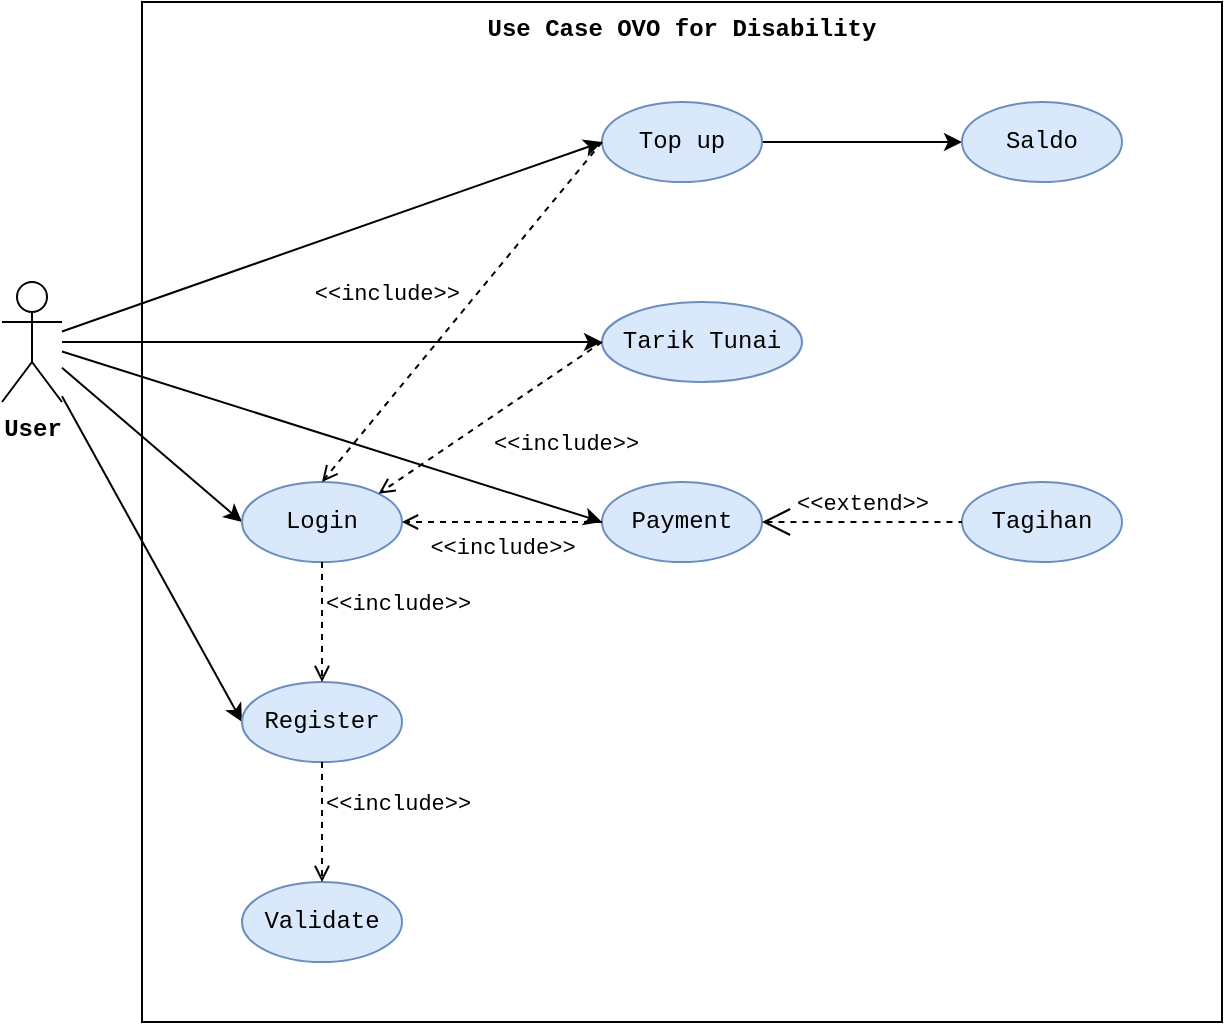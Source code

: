 <mxfile>
    <diagram id="E3wJx75sWxEr6Bw6gObw" name="Page-1">
        <mxGraphModel dx="815" dy="598" grid="1" gridSize="10" guides="1" tooltips="1" connect="1" arrows="1" fold="1" page="1" pageScale="1" pageWidth="850" pageHeight="1100" math="0" shadow="0">
            <root>
                <mxCell id="0"/>
                <mxCell id="1" parent="0"/>
                <mxCell id="26" value="Use Case OVO for Disability" style="shape=rect;html=1;verticalAlign=top;fontStyle=1;whiteSpace=wrap;align=center;fontFamily=Courier New;" vertex="1" parent="1">
                    <mxGeometry x="200" y="70" width="540" height="510" as="geometry"/>
                </mxCell>
                <mxCell id="16" style="edgeStyle=none;html=1;entryX=0;entryY=0.5;entryDx=0;entryDy=0;fontFamily=Courier New;" edge="1" parent="1" source="2" target="5">
                    <mxGeometry relative="1" as="geometry"/>
                </mxCell>
                <mxCell id="17" style="edgeStyle=none;html=1;entryX=0;entryY=0.5;entryDx=0;entryDy=0;fontFamily=Courier New;" edge="1" parent="1" source="2" target="6">
                    <mxGeometry relative="1" as="geometry"/>
                </mxCell>
                <mxCell id="18" style="edgeStyle=none;html=1;entryX=0;entryY=0.5;entryDx=0;entryDy=0;fontFamily=Courier New;" edge="1" parent="1" source="2" target="13">
                    <mxGeometry relative="1" as="geometry"/>
                </mxCell>
                <mxCell id="19" style="edgeStyle=none;html=1;entryX=0;entryY=0.5;entryDx=0;entryDy=0;fontFamily=Courier New;" edge="1" parent="1" source="2" target="15">
                    <mxGeometry relative="1" as="geometry"/>
                </mxCell>
                <mxCell id="20" style="edgeStyle=none;html=1;entryX=0;entryY=0.5;entryDx=0;entryDy=0;fontFamily=Courier New;" edge="1" parent="1" source="2" target="7">
                    <mxGeometry relative="1" as="geometry"/>
                </mxCell>
                <mxCell id="2" value="User" style="shape=umlActor;html=1;verticalLabelPosition=bottom;verticalAlign=top;align=center;fontFamily=Courier New;fontStyle=1" vertex="1" parent="1">
                    <mxGeometry x="130" y="210" width="30" height="60" as="geometry"/>
                </mxCell>
                <mxCell id="5" value="Login" style="ellipse;whiteSpace=wrap;html=1;fontFamily=Courier New;fillColor=#dae8fc;strokeColor=#6c8ebf;" vertex="1" parent="1">
                    <mxGeometry x="250" y="310" width="80" height="40" as="geometry"/>
                </mxCell>
                <mxCell id="6" value="Register" style="ellipse;whiteSpace=wrap;html=1;fontFamily=Courier New;fillColor=#dae8fc;strokeColor=#6c8ebf;" vertex="1" parent="1">
                    <mxGeometry x="250" y="410" width="80" height="40" as="geometry"/>
                </mxCell>
                <mxCell id="21" style="edgeStyle=none;html=1;entryX=0;entryY=0.5;entryDx=0;entryDy=0;fontFamily=Courier New;" edge="1" parent="1" source="7" target="8">
                    <mxGeometry relative="1" as="geometry"/>
                </mxCell>
                <mxCell id="7" value="Top up" style="ellipse;whiteSpace=wrap;html=1;fontFamily=Courier New;fillColor=#dae8fc;strokeColor=#6c8ebf;" vertex="1" parent="1">
                    <mxGeometry x="430" y="120" width="80" height="40" as="geometry"/>
                </mxCell>
                <mxCell id="8" value="Saldo" style="ellipse;whiteSpace=wrap;html=1;fontFamily=Courier New;fillColor=#dae8fc;strokeColor=#6c8ebf;" vertex="1" parent="1">
                    <mxGeometry x="610" y="120" width="80" height="40" as="geometry"/>
                </mxCell>
                <mxCell id="10" value="&amp;lt;&amp;lt;include&amp;gt;&amp;gt;" style="edgeStyle=none;html=1;endArrow=open;verticalAlign=bottom;dashed=1;labelBackgroundColor=none;fontFamily=Courier New;exitX=0.5;exitY=1;exitDx=0;exitDy=0;entryX=0.5;entryY=0;entryDx=0;entryDy=0;align=left;" edge="1" parent="1" source="5" target="6">
                    <mxGeometry width="160" relative="1" as="geometry">
                        <mxPoint x="320" y="390" as="sourcePoint"/>
                        <mxPoint x="480" y="390" as="targetPoint"/>
                        <Array as="points"/>
                    </mxGeometry>
                </mxCell>
                <mxCell id="11" value="Validate" style="ellipse;whiteSpace=wrap;html=1;fontFamily=Courier New;fillColor=#dae8fc;strokeColor=#6c8ebf;" vertex="1" parent="1">
                    <mxGeometry x="250" y="510" width="80" height="40" as="geometry"/>
                </mxCell>
                <mxCell id="12" value="&amp;lt;&amp;lt;include&amp;gt;&amp;gt;" style="edgeStyle=none;html=1;endArrow=open;verticalAlign=bottom;dashed=1;labelBackgroundColor=none;fontFamily=Courier New;exitX=0.5;exitY=1;exitDx=0;exitDy=0;entryX=0.5;entryY=0;entryDx=0;entryDy=0;align=left;" edge="1" parent="1" source="6" target="11">
                    <mxGeometry width="160" relative="1" as="geometry">
                        <mxPoint x="300" y="360" as="sourcePoint"/>
                        <mxPoint x="300" y="420" as="targetPoint"/>
                        <Array as="points"/>
                    </mxGeometry>
                </mxCell>
                <mxCell id="13" value="Payment" style="ellipse;whiteSpace=wrap;html=1;fontFamily=Courier New;fillColor=#dae8fc;strokeColor=#6c8ebf;" vertex="1" parent="1">
                    <mxGeometry x="430" y="310" width="80" height="40" as="geometry"/>
                </mxCell>
                <mxCell id="14" value="Tagihan" style="ellipse;whiteSpace=wrap;html=1;fontFamily=Courier New;fillColor=#dae8fc;strokeColor=#6c8ebf;" vertex="1" parent="1">
                    <mxGeometry x="610" y="310" width="80" height="40" as="geometry"/>
                </mxCell>
                <mxCell id="15" value="Tarik Tunai" style="ellipse;whiteSpace=wrap;html=1;fontFamily=Courier New;fillColor=#dae8fc;strokeColor=#6c8ebf;" vertex="1" parent="1">
                    <mxGeometry x="430" y="220" width="100" height="40" as="geometry"/>
                </mxCell>
                <mxCell id="22" value="&amp;lt;&amp;lt;extend&amp;gt;&amp;gt;" style="edgeStyle=none;html=1;startArrow=open;endArrow=none;startSize=12;verticalAlign=bottom;dashed=1;labelBackgroundColor=none;fontFamily=Courier New;entryX=0;entryY=0.5;entryDx=0;entryDy=0;exitX=1;exitY=0.5;exitDx=0;exitDy=0;" edge="1" parent="1" source="13" target="14">
                    <mxGeometry width="160" relative="1" as="geometry">
                        <mxPoint x="380" y="360" as="sourcePoint"/>
                        <mxPoint x="540" y="360" as="targetPoint"/>
                    </mxGeometry>
                </mxCell>
                <mxCell id="23" value="&amp;lt;&amp;lt;include&amp;gt;&amp;gt;" style="edgeStyle=none;html=1;endArrow=open;verticalAlign=top;dashed=1;labelBackgroundColor=none;fontFamily=Courier New;exitX=0;exitY=0.5;exitDx=0;exitDy=0;entryX=1;entryY=0.5;entryDx=0;entryDy=0;align=center;" edge="1" parent="1" source="13" target="5">
                    <mxGeometry width="160" relative="1" as="geometry">
                        <mxPoint x="300" y="360" as="sourcePoint"/>
                        <mxPoint x="300" y="420" as="targetPoint"/>
                        <Array as="points"/>
                    </mxGeometry>
                </mxCell>
                <mxCell id="24" value="&lt;div style=&quot;&quot;&gt;&lt;span style=&quot;background-color: initial;&quot;&gt;&amp;lt;&amp;lt;include&amp;gt;&amp;gt;&lt;/span&gt;&lt;/div&gt;" style="edgeStyle=none;html=1;endArrow=open;verticalAlign=top;dashed=1;labelBackgroundColor=none;fontFamily=Courier New;exitX=0;exitY=0.5;exitDx=0;exitDy=0;entryX=1;entryY=0;entryDx=0;entryDy=0;align=left;" edge="1" parent="1" source="15" target="5">
                    <mxGeometry width="160" relative="1" as="geometry">
                        <mxPoint x="440" y="340" as="sourcePoint"/>
                        <mxPoint x="340" y="340" as="targetPoint"/>
                        <Array as="points"/>
                    </mxGeometry>
                </mxCell>
                <mxCell id="25" value="&amp;lt;&amp;lt;include&amp;gt;&amp;gt;" style="edgeStyle=none;html=1;endArrow=open;verticalAlign=bottom;dashed=1;labelBackgroundColor=none;fontFamily=Courier New;exitX=0;exitY=0.5;exitDx=0;exitDy=0;entryX=0.5;entryY=0;entryDx=0;entryDy=0;align=right;" edge="1" parent="1" source="7" target="5">
                    <mxGeometry width="160" relative="1" as="geometry">
                        <mxPoint x="440" y="250" as="sourcePoint"/>
                        <mxPoint x="340" y="340" as="targetPoint"/>
                        <Array as="points"/>
                    </mxGeometry>
                </mxCell>
            </root>
        </mxGraphModel>
    </diagram>
</mxfile>